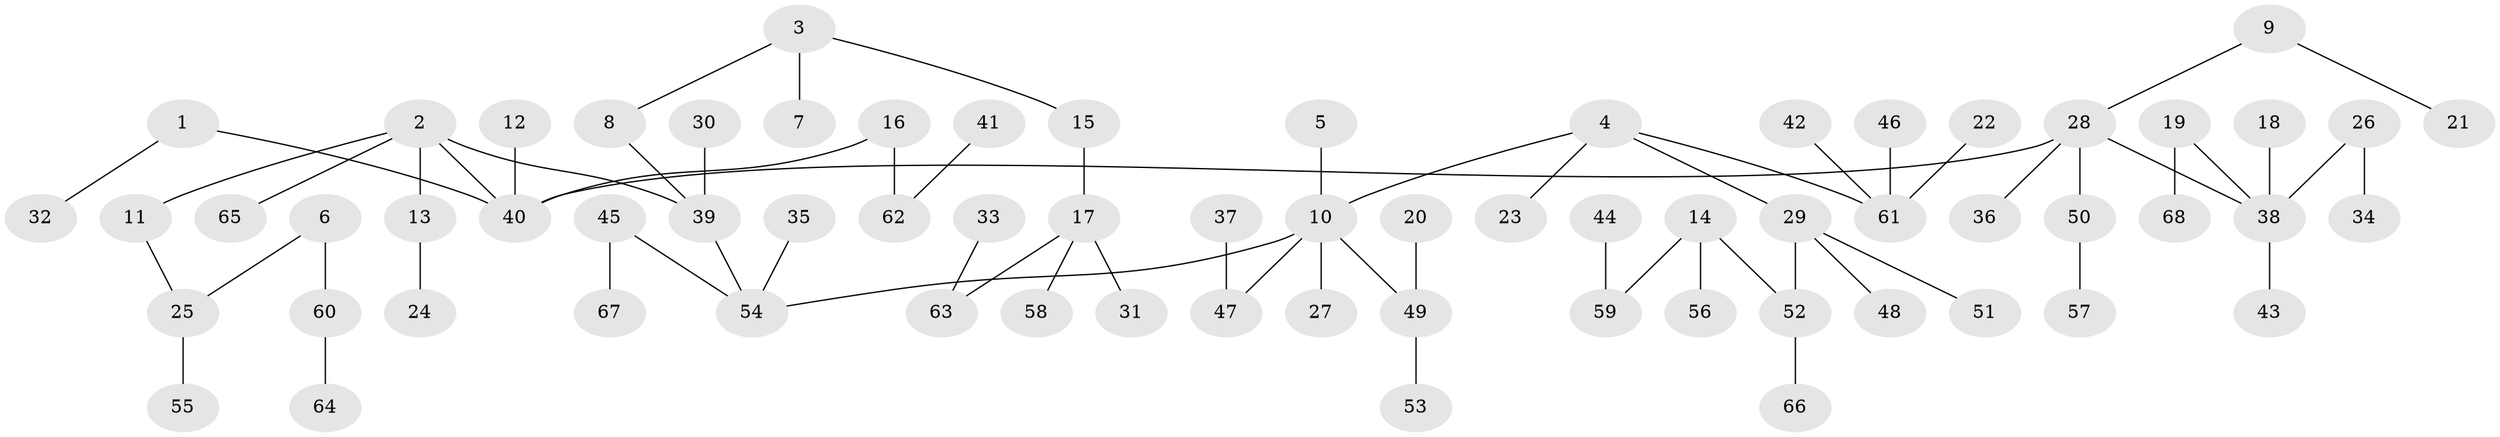 // original degree distribution, {3: 0.14814814814814814, 4: 0.044444444444444446, 6: 0.02962962962962963, 5: 0.022222222222222223, 2: 0.2740740740740741, 7: 0.007407407407407408, 1: 0.4740740740740741}
// Generated by graph-tools (version 1.1) at 2025/02/03/09/25 03:02:16]
// undirected, 68 vertices, 67 edges
graph export_dot {
graph [start="1"]
  node [color=gray90,style=filled];
  1;
  2;
  3;
  4;
  5;
  6;
  7;
  8;
  9;
  10;
  11;
  12;
  13;
  14;
  15;
  16;
  17;
  18;
  19;
  20;
  21;
  22;
  23;
  24;
  25;
  26;
  27;
  28;
  29;
  30;
  31;
  32;
  33;
  34;
  35;
  36;
  37;
  38;
  39;
  40;
  41;
  42;
  43;
  44;
  45;
  46;
  47;
  48;
  49;
  50;
  51;
  52;
  53;
  54;
  55;
  56;
  57;
  58;
  59;
  60;
  61;
  62;
  63;
  64;
  65;
  66;
  67;
  68;
  1 -- 32 [weight=1.0];
  1 -- 40 [weight=1.0];
  2 -- 11 [weight=1.0];
  2 -- 13 [weight=1.0];
  2 -- 39 [weight=1.0];
  2 -- 40 [weight=1.0];
  2 -- 65 [weight=1.0];
  3 -- 7 [weight=1.0];
  3 -- 8 [weight=1.0];
  3 -- 15 [weight=1.0];
  4 -- 10 [weight=1.0];
  4 -- 23 [weight=1.0];
  4 -- 29 [weight=1.0];
  4 -- 61 [weight=1.0];
  5 -- 10 [weight=1.0];
  6 -- 25 [weight=1.0];
  6 -- 60 [weight=1.0];
  8 -- 39 [weight=1.0];
  9 -- 21 [weight=1.0];
  9 -- 28 [weight=1.0];
  10 -- 27 [weight=1.0];
  10 -- 47 [weight=1.0];
  10 -- 49 [weight=1.0];
  10 -- 54 [weight=1.0];
  11 -- 25 [weight=1.0];
  12 -- 40 [weight=1.0];
  13 -- 24 [weight=1.0];
  14 -- 52 [weight=1.0];
  14 -- 56 [weight=1.0];
  14 -- 59 [weight=1.0];
  15 -- 17 [weight=1.0];
  16 -- 40 [weight=1.0];
  16 -- 62 [weight=1.0];
  17 -- 31 [weight=1.0];
  17 -- 58 [weight=1.0];
  17 -- 63 [weight=1.0];
  18 -- 38 [weight=1.0];
  19 -- 38 [weight=1.0];
  19 -- 68 [weight=1.0];
  20 -- 49 [weight=1.0];
  22 -- 61 [weight=1.0];
  25 -- 55 [weight=1.0];
  26 -- 34 [weight=1.0];
  26 -- 38 [weight=1.0];
  28 -- 36 [weight=1.0];
  28 -- 38 [weight=1.0];
  28 -- 40 [weight=1.0];
  28 -- 50 [weight=1.0];
  29 -- 48 [weight=1.0];
  29 -- 51 [weight=1.0];
  29 -- 52 [weight=1.0];
  30 -- 39 [weight=1.0];
  33 -- 63 [weight=1.0];
  35 -- 54 [weight=1.0];
  37 -- 47 [weight=1.0];
  38 -- 43 [weight=1.0];
  39 -- 54 [weight=1.0];
  41 -- 62 [weight=1.0];
  42 -- 61 [weight=1.0];
  44 -- 59 [weight=1.0];
  45 -- 54 [weight=1.0];
  45 -- 67 [weight=1.0];
  46 -- 61 [weight=1.0];
  49 -- 53 [weight=1.0];
  50 -- 57 [weight=1.0];
  52 -- 66 [weight=1.0];
  60 -- 64 [weight=1.0];
}
